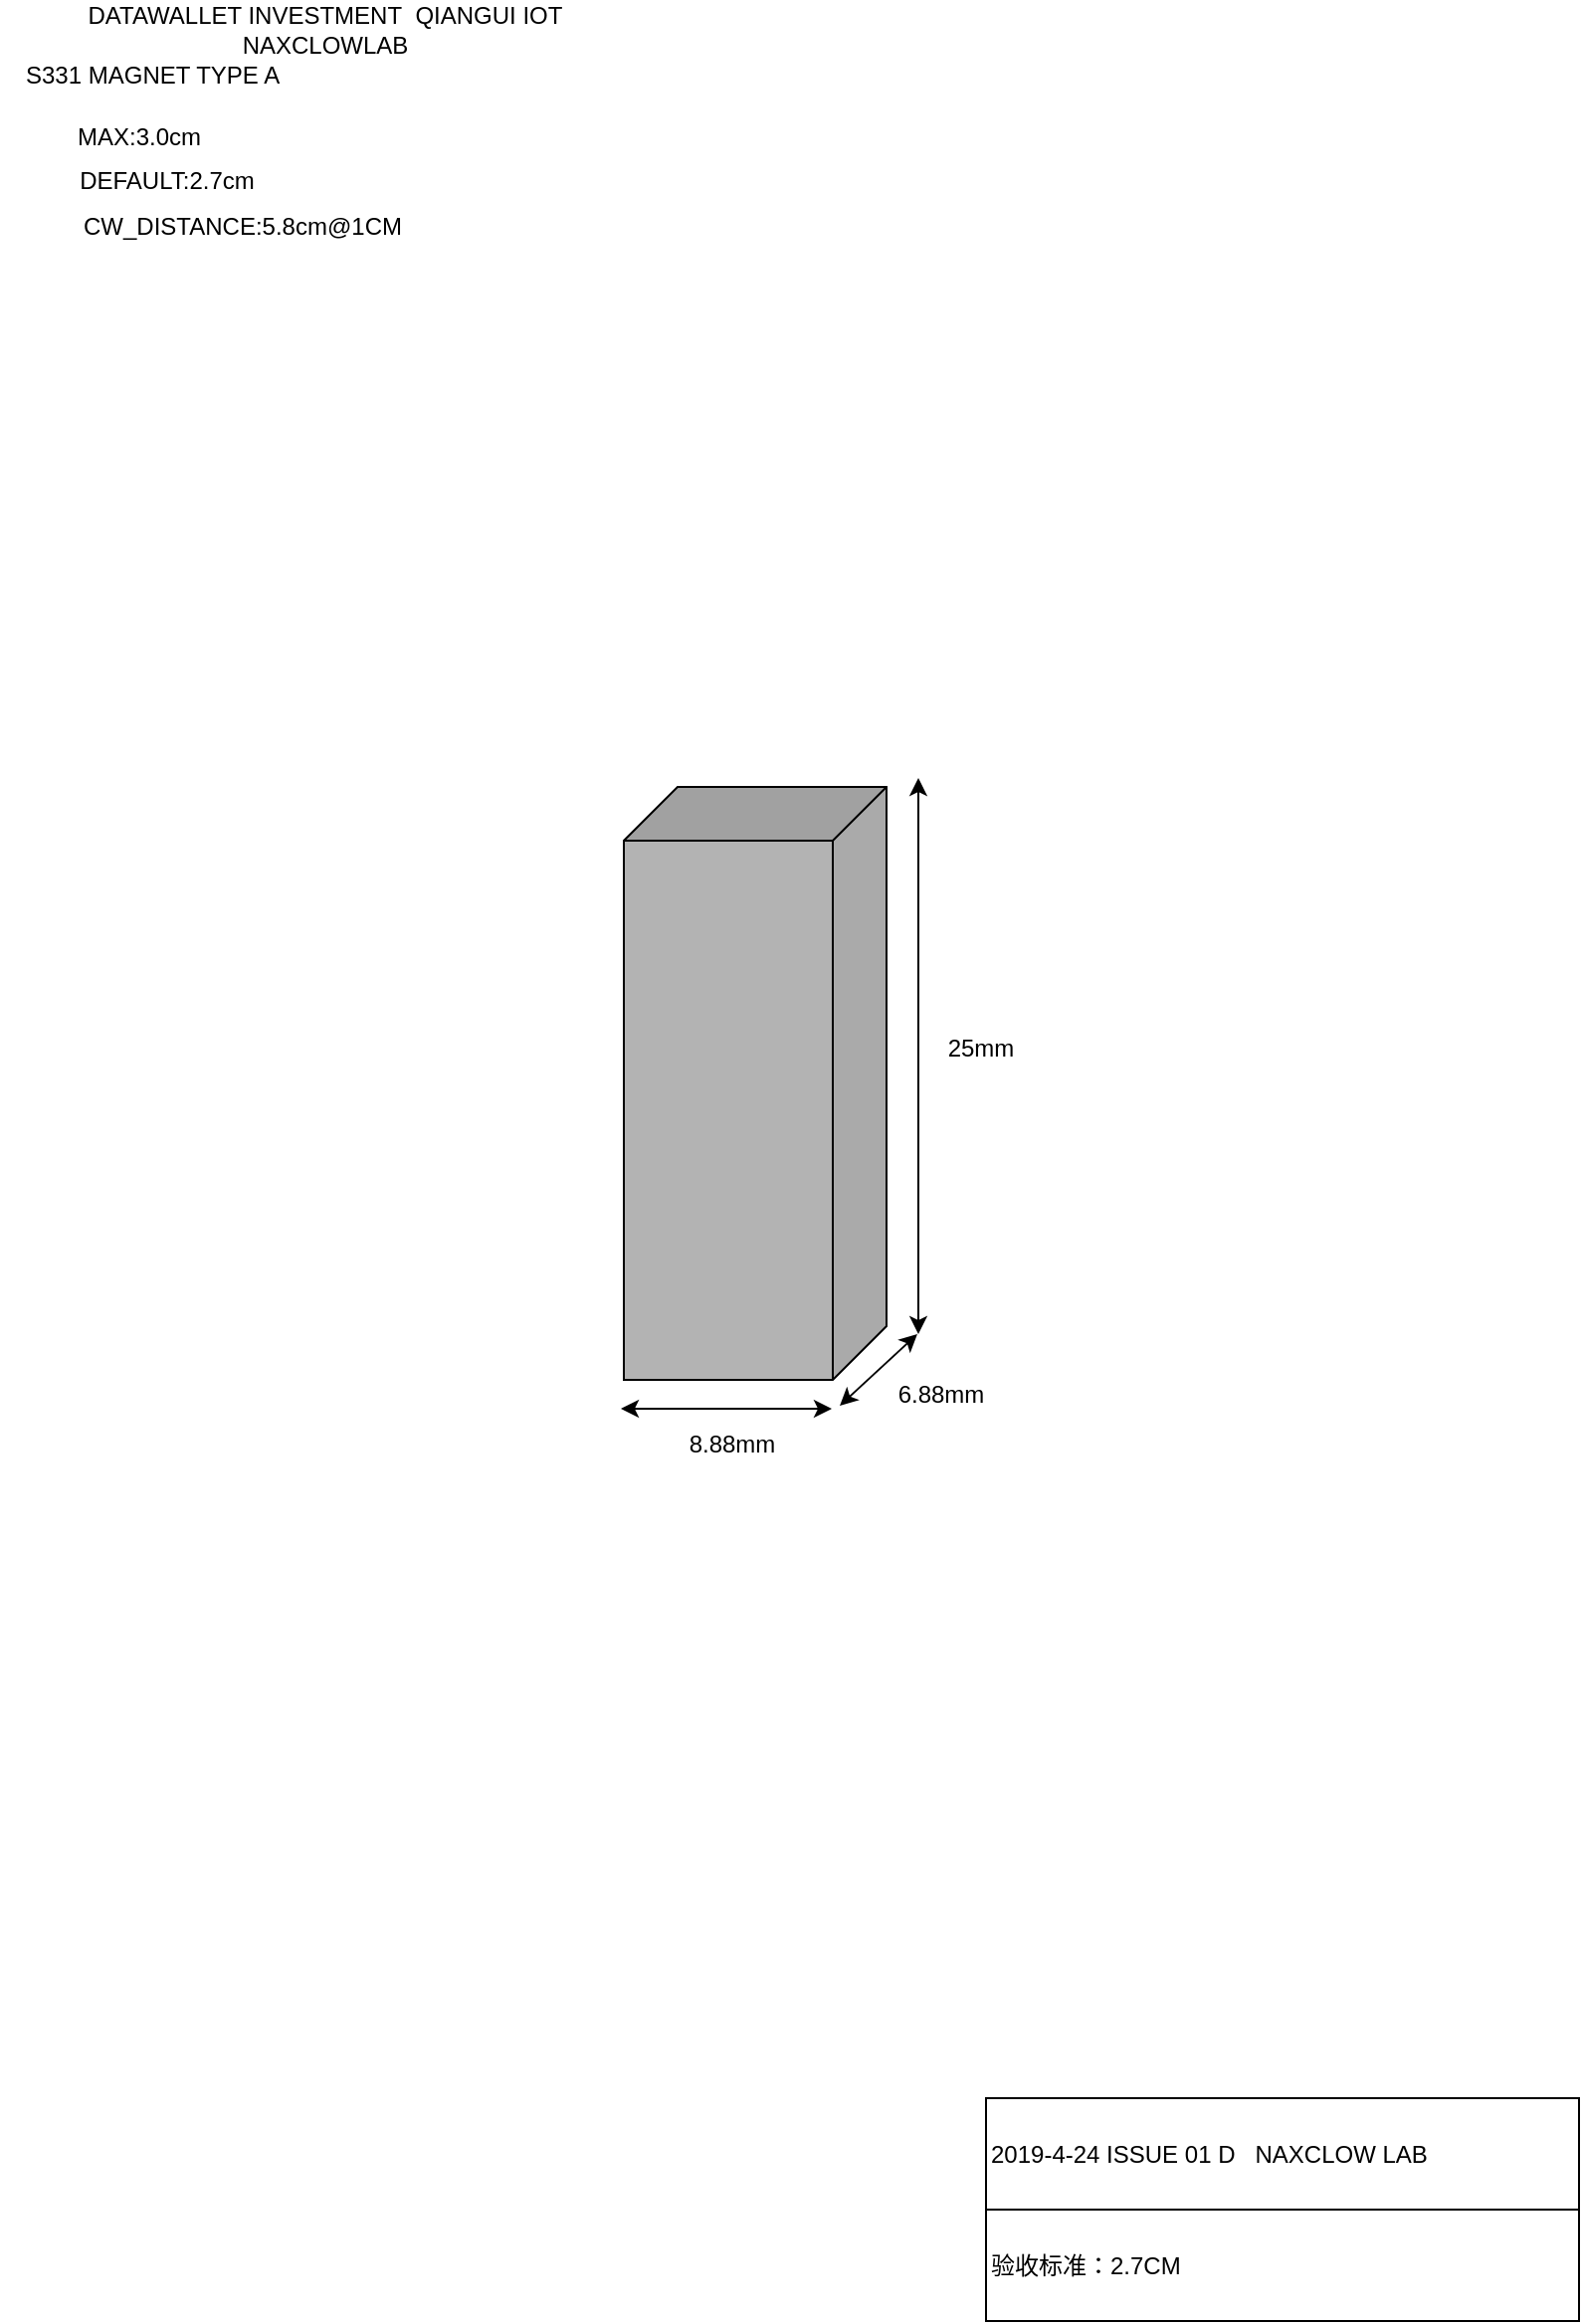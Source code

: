 <mxfile version="10.6.3" type="github"><diagram id="aVcblwZd1GZLdDpaXGLE" name="Page-1"><mxGraphModel dx="2170" dy="1278" grid="0" gridSize="10" guides="1" tooltips="1" connect="1" arrows="1" fold="1" page="1" pageScale="1" pageWidth="827" pageHeight="1169" background="#ffffff" math="0" shadow="0"><root><mxCell id="0"/><mxCell id="1" parent="0"/><mxCell id="BDHX6AGMklqCoWsaWzKo-1" value="" style="shape=cube;whiteSpace=wrap;html=1;boundedLbl=1;backgroundOutline=1;darkOpacity=0.05;darkOpacity2=0.1;rotation=90;size=27;strokeColor=#000000;fillColor=#B3B3B3;" vertex="1" parent="1"><mxGeometry x="263.5" y="480.5" width="298" height="132" as="geometry"/></mxCell><mxCell id="BDHX6AGMklqCoWsaWzKo-2" value="" style="endArrow=classic;startArrow=classic;html=1;" edge="1" parent="1"><mxGeometry width="50" height="50" relative="1" as="geometry"><mxPoint x="345" y="710" as="sourcePoint"/><mxPoint x="451" y="710" as="targetPoint"/></mxGeometry></mxCell><mxCell id="BDHX6AGMklqCoWsaWzKo-3" value="" style="endArrow=classic;startArrow=classic;html=1;" edge="1" parent="1"><mxGeometry width="50" height="50" relative="1" as="geometry"><mxPoint x="455" y="708.5" as="sourcePoint"/><mxPoint x="494" y="672.5" as="targetPoint"/></mxGeometry></mxCell><mxCell id="BDHX6AGMklqCoWsaWzKo-4" value="" style="endArrow=classic;startArrow=classic;html=1;" edge="1" parent="1"><mxGeometry width="50" height="50" relative="1" as="geometry"><mxPoint x="494.5" y="672.5" as="sourcePoint"/><mxPoint x="494.5" y="393" as="targetPoint"/></mxGeometry></mxCell><mxCell id="BDHX6AGMklqCoWsaWzKo-5" value="8.88mm" style="text;html=1;strokeColor=none;fillColor=none;align=center;verticalAlign=middle;whiteSpace=wrap;rounded=0;" vertex="1" parent="1"><mxGeometry x="380.5" y="717.5" width="40" height="20" as="geometry"/></mxCell><mxCell id="BDHX6AGMklqCoWsaWzKo-6" value="6.88mm" style="text;html=1;strokeColor=none;fillColor=none;align=center;verticalAlign=middle;whiteSpace=wrap;rounded=0;" vertex="1" parent="1"><mxGeometry x="486" y="692.5" width="40" height="20" as="geometry"/></mxCell><mxCell id="BDHX6AGMklqCoWsaWzKo-7" value="25mm" style="text;html=1;strokeColor=none;fillColor=none;align=center;verticalAlign=middle;whiteSpace=wrap;rounded=0;" vertex="1" parent="1"><mxGeometry x="506" y="518.5" width="40" height="20" as="geometry"/></mxCell><mxCell id="BDHX6AGMklqCoWsaWzKo-8" value="DATAWALLET INVESTMENT&amp;nbsp; QIANGUI IOT NAXCLOWLAB" style="text;html=1;strokeColor=none;fillColor=none;align=center;verticalAlign=middle;whiteSpace=wrap;rounded=0;" vertex="1" parent="1"><mxGeometry x="33.5" y="12.5" width="325" height="8" as="geometry"/></mxCell><mxCell id="BDHX6AGMklqCoWsaWzKo-9" value="S331 MAGNET TYPE A" style="text;html=1;strokeColor=none;fillColor=none;align=left;verticalAlign=middle;whiteSpace=wrap;rounded=0;" vertex="1" parent="1"><mxGeometry x="43.5" y="36" width="325" height="8" as="geometry"/></mxCell><mxCell id="BDHX6AGMklqCoWsaWzKo-10" value="MAX:3.0cm" style="text;html=1;strokeColor=none;fillColor=none;align=center;verticalAlign=middle;whiteSpace=wrap;rounded=0;" vertex="1" parent="1"><mxGeometry x="43.5" y="59.5" width="118" height="23" as="geometry"/></mxCell><mxCell id="BDHX6AGMklqCoWsaWzKo-11" value="DEFAULT:2.7cm" style="text;html=1;strokeColor=none;fillColor=none;align=center;verticalAlign=middle;whiteSpace=wrap;rounded=0;" vertex="1" parent="1"><mxGeometry x="57.5" y="81" width="118" height="23" as="geometry"/></mxCell><mxCell id="BDHX6AGMklqCoWsaWzKo-12" value="CW_DISTANCE:5.8cm@1CM" style="text;html=1;strokeColor=none;fillColor=none;align=center;verticalAlign=middle;whiteSpace=wrap;rounded=0;" vertex="1" parent="1"><mxGeometry x="70.5" y="104.5" width="168" height="23" as="geometry"/></mxCell><mxCell id="BDHX6AGMklqCoWsaWzKo-13" value="验收标准：2.7CM&amp;nbsp;" style="rounded=0;whiteSpace=wrap;html=1;align=left;" vertex="1" parent="1"><mxGeometry x="528.5" y="1112.5" width="298" height="56" as="geometry"/></mxCell><mxCell id="BDHX6AGMklqCoWsaWzKo-14" value="2019-4-24 ISSUE 01 D&amp;nbsp; &amp;nbsp;NAXCLOW LAB" style="rounded=0;whiteSpace=wrap;html=1;align=left;" vertex="1" parent="1"><mxGeometry x="528.5" y="1056.5" width="298" height="56" as="geometry"/></mxCell></root></mxGraphModel></diagram></mxfile>